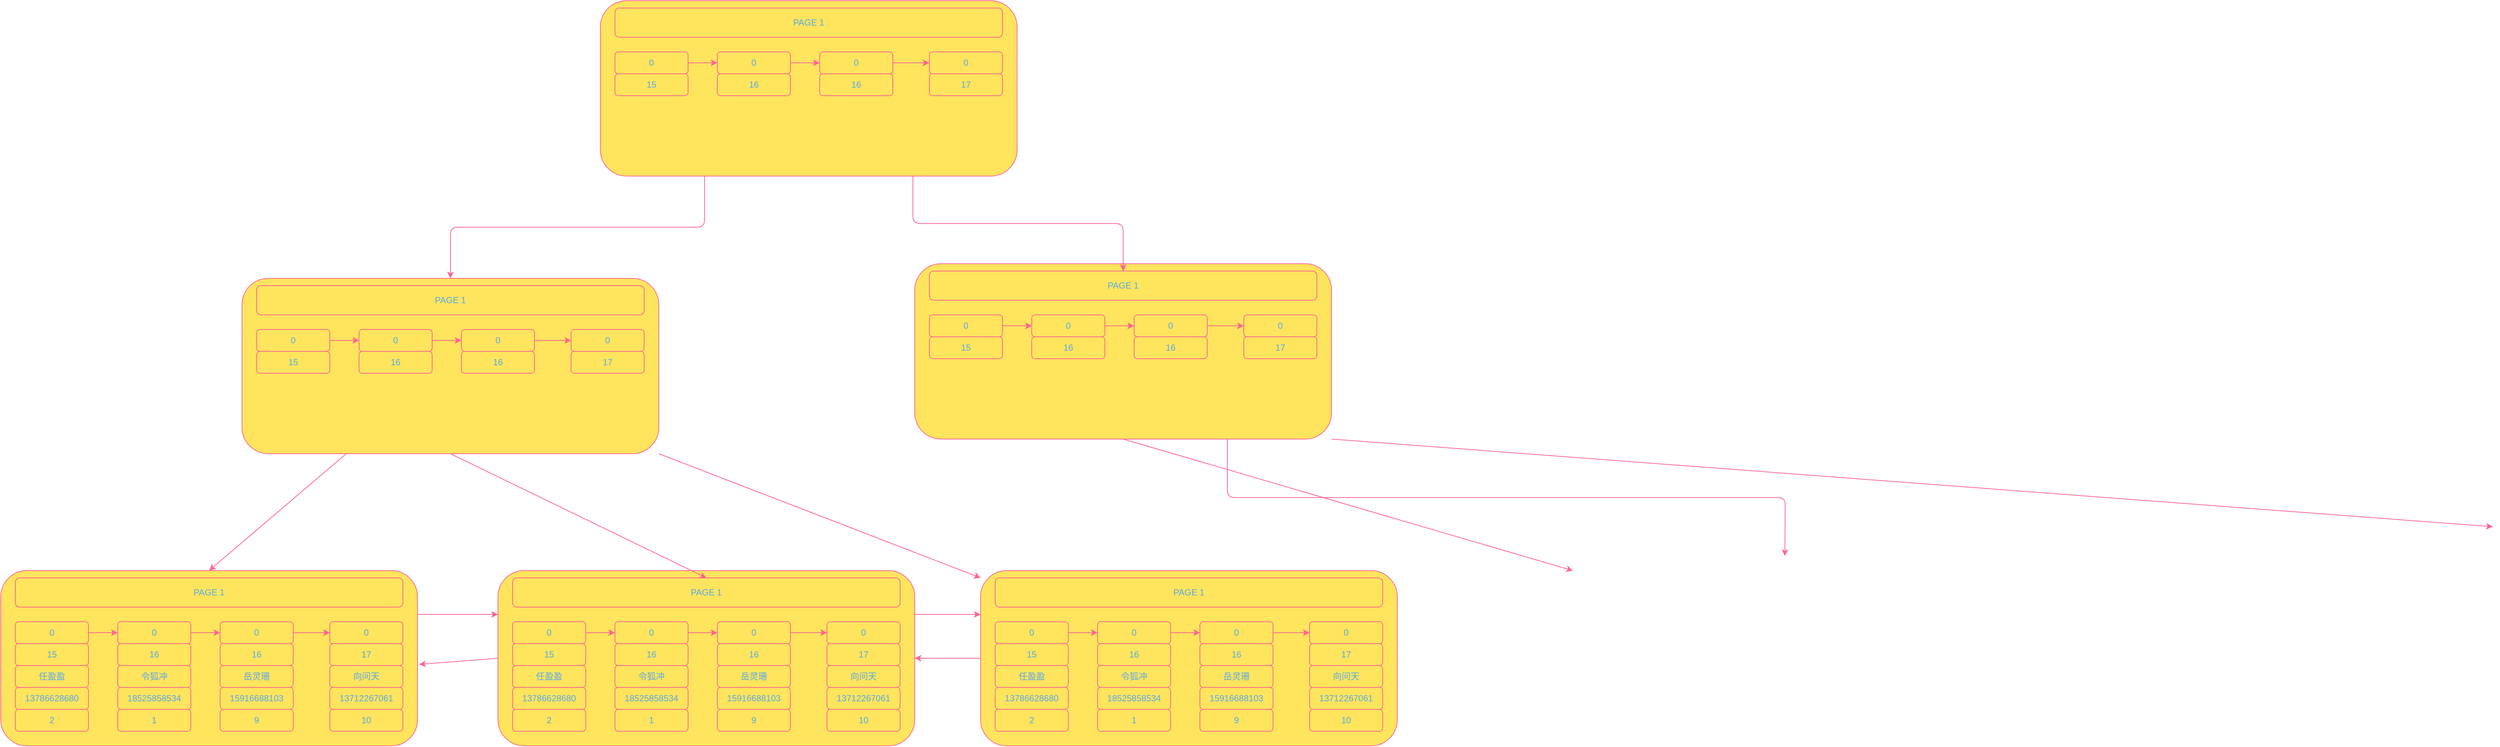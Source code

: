 <mxfile version="17.2.5" type="github">
  <diagram id="bCk3VSjHGXYge5IZA2PI" name="Page-1">
    <mxGraphModel dx="1887" dy="-1429" grid="1" gridSize="10" guides="1" tooltips="1" connect="1" arrows="1" fold="1" page="1" pageScale="1" pageWidth="827" pageHeight="1169" math="0" shadow="0">
      <root>
        <mxCell id="0" />
        <mxCell id="1" parent="0" />
        <mxCell id="YxF6WoEmrUpVOarDnOtX-594" style="edgeStyle=none;rounded=0;orthogonalLoop=1;jettySize=auto;html=1;exitX=1;exitY=0.25;exitDx=0;exitDy=0;entryX=0;entryY=0.25;entryDx=0;entryDy=0;fontSize=20;strokeColor=#FF6392;fontColor=#5AA9E6;" edge="1" parent="1" source="YxF6WoEmrUpVOarDnOtX-519" target="YxF6WoEmrUpVOarDnOtX-544">
          <mxGeometry relative="1" as="geometry" />
        </mxCell>
        <mxCell id="YxF6WoEmrUpVOarDnOtX-519" value="" style="rounded=1;whiteSpace=wrap;html=1;fillColor=#FFE45E;strokeColor=#FF6392;fontColor=#5AA9E6;" vertex="1" parent="1">
          <mxGeometry x="220" y="3130" width="570" height="240" as="geometry" />
        </mxCell>
        <mxCell id="YxF6WoEmrUpVOarDnOtX-520" style="edgeStyle=none;rounded=0;orthogonalLoop=1;jettySize=auto;html=1;exitX=1;exitY=0.5;exitDx=0;exitDy=0;entryX=0;entryY=0.5;entryDx=0;entryDy=0;strokeColor=#FF6392;fontColor=#5AA9E6;" edge="1" parent="1" source="YxF6WoEmrUpVOarDnOtX-521" target="YxF6WoEmrUpVOarDnOtX-527">
          <mxGeometry relative="1" as="geometry" />
        </mxCell>
        <mxCell id="YxF6WoEmrUpVOarDnOtX-521" value="0" style="rounded=1;whiteSpace=wrap;html=1;fillColor=#FFE45E;strokeColor=#FF6392;fontColor=#5AA9E6;" vertex="1" parent="1">
          <mxGeometry x="240" y="3200" width="100" height="30" as="geometry" />
        </mxCell>
        <mxCell id="YxF6WoEmrUpVOarDnOtX-522" value="15" style="rounded=1;whiteSpace=wrap;html=1;fillColor=#FFE45E;strokeColor=#FF6392;fontColor=#5AA9E6;" vertex="1" parent="1">
          <mxGeometry x="240" y="3230" width="100" height="30" as="geometry" />
        </mxCell>
        <mxCell id="YxF6WoEmrUpVOarDnOtX-523" value="任盈盈" style="rounded=1;whiteSpace=wrap;html=1;fillColor=#FFE45E;strokeColor=#FF6392;fontColor=#5AA9E6;" vertex="1" parent="1">
          <mxGeometry x="240" y="3260" width="100" height="30" as="geometry" />
        </mxCell>
        <mxCell id="YxF6WoEmrUpVOarDnOtX-524" value="13786628680" style="rounded=1;whiteSpace=wrap;html=1;fillColor=#FFE45E;strokeColor=#FF6392;fontColor=#5AA9E6;" vertex="1" parent="1">
          <mxGeometry x="240" y="3290" width="100" height="30" as="geometry" />
        </mxCell>
        <mxCell id="YxF6WoEmrUpVOarDnOtX-525" value="2" style="rounded=1;whiteSpace=wrap;html=1;fillColor=#FFE45E;strokeColor=#FF6392;fontColor=#5AA9E6;" vertex="1" parent="1">
          <mxGeometry x="240" y="3320" width="100" height="30" as="geometry" />
        </mxCell>
        <mxCell id="YxF6WoEmrUpVOarDnOtX-526" style="edgeStyle=none;rounded=0;orthogonalLoop=1;jettySize=auto;html=1;exitX=1;exitY=0.5;exitDx=0;exitDy=0;strokeColor=#FF6392;fontColor=#5AA9E6;" edge="1" parent="1" source="YxF6WoEmrUpVOarDnOtX-527" target="YxF6WoEmrUpVOarDnOtX-533">
          <mxGeometry relative="1" as="geometry" />
        </mxCell>
        <mxCell id="YxF6WoEmrUpVOarDnOtX-527" value="0" style="rounded=1;whiteSpace=wrap;html=1;fillColor=#FFE45E;strokeColor=#FF6392;fontColor=#5AA9E6;" vertex="1" parent="1">
          <mxGeometry x="380" y="3200" width="100" height="30" as="geometry" />
        </mxCell>
        <mxCell id="YxF6WoEmrUpVOarDnOtX-528" value="16" style="rounded=1;whiteSpace=wrap;html=1;fillColor=#FFE45E;strokeColor=#FF6392;fontColor=#5AA9E6;" vertex="1" parent="1">
          <mxGeometry x="380" y="3230" width="100" height="30" as="geometry" />
        </mxCell>
        <mxCell id="YxF6WoEmrUpVOarDnOtX-529" value="令狐冲" style="rounded=1;whiteSpace=wrap;html=1;fillColor=#FFE45E;strokeColor=#FF6392;fontColor=#5AA9E6;" vertex="1" parent="1">
          <mxGeometry x="380" y="3260" width="100" height="30" as="geometry" />
        </mxCell>
        <mxCell id="YxF6WoEmrUpVOarDnOtX-530" value="18525858534" style="rounded=1;whiteSpace=wrap;html=1;fillColor=#FFE45E;strokeColor=#FF6392;fontColor=#5AA9E6;" vertex="1" parent="1">
          <mxGeometry x="380" y="3290" width="100" height="30" as="geometry" />
        </mxCell>
        <mxCell id="YxF6WoEmrUpVOarDnOtX-531" value="1" style="rounded=1;whiteSpace=wrap;html=1;fillColor=#FFE45E;strokeColor=#FF6392;fontColor=#5AA9E6;" vertex="1" parent="1">
          <mxGeometry x="380" y="3320" width="100" height="30" as="geometry" />
        </mxCell>
        <mxCell id="YxF6WoEmrUpVOarDnOtX-532" style="edgeStyle=none;rounded=0;orthogonalLoop=1;jettySize=auto;html=1;exitX=1;exitY=0.5;exitDx=0;exitDy=0;entryX=0;entryY=0.5;entryDx=0;entryDy=0;strokeColor=#FF6392;fontColor=#5AA9E6;" edge="1" parent="1" source="YxF6WoEmrUpVOarDnOtX-533" target="YxF6WoEmrUpVOarDnOtX-538">
          <mxGeometry relative="1" as="geometry" />
        </mxCell>
        <mxCell id="YxF6WoEmrUpVOarDnOtX-533" value="0" style="rounded=1;whiteSpace=wrap;html=1;fillColor=#FFE45E;strokeColor=#FF6392;fontColor=#5AA9E6;" vertex="1" parent="1">
          <mxGeometry x="520" y="3200" width="100" height="30" as="geometry" />
        </mxCell>
        <mxCell id="YxF6WoEmrUpVOarDnOtX-534" value="16" style="rounded=1;whiteSpace=wrap;html=1;fillColor=#FFE45E;strokeColor=#FF6392;fontColor=#5AA9E6;" vertex="1" parent="1">
          <mxGeometry x="520" y="3230" width="100" height="30" as="geometry" />
        </mxCell>
        <mxCell id="YxF6WoEmrUpVOarDnOtX-535" value="岳灵珊" style="rounded=1;whiteSpace=wrap;html=1;fillColor=#FFE45E;strokeColor=#FF6392;fontColor=#5AA9E6;" vertex="1" parent="1">
          <mxGeometry x="520" y="3260" width="100" height="30" as="geometry" />
        </mxCell>
        <mxCell id="YxF6WoEmrUpVOarDnOtX-536" value="15916688103" style="rounded=1;whiteSpace=wrap;html=1;fillColor=#FFE45E;strokeColor=#FF6392;fontColor=#5AA9E6;" vertex="1" parent="1">
          <mxGeometry x="520" y="3290" width="100" height="30" as="geometry" />
        </mxCell>
        <mxCell id="YxF6WoEmrUpVOarDnOtX-537" value="9" style="rounded=1;whiteSpace=wrap;html=1;fillColor=#FFE45E;strokeColor=#FF6392;fontColor=#5AA9E6;" vertex="1" parent="1">
          <mxGeometry x="520" y="3320" width="100" height="30" as="geometry" />
        </mxCell>
        <mxCell id="YxF6WoEmrUpVOarDnOtX-538" value="0" style="rounded=1;whiteSpace=wrap;html=1;fillColor=#FFE45E;strokeColor=#FF6392;fontColor=#5AA9E6;" vertex="1" parent="1">
          <mxGeometry x="670" y="3200" width="100" height="30" as="geometry" />
        </mxCell>
        <mxCell id="YxF6WoEmrUpVOarDnOtX-539" value="17" style="rounded=1;whiteSpace=wrap;html=1;fillColor=#FFE45E;strokeColor=#FF6392;fontColor=#5AA9E6;" vertex="1" parent="1">
          <mxGeometry x="670" y="3230" width="100" height="30" as="geometry" />
        </mxCell>
        <mxCell id="YxF6WoEmrUpVOarDnOtX-540" value="向问天" style="rounded=1;whiteSpace=wrap;html=1;fillColor=#FFE45E;strokeColor=#FF6392;fontColor=#5AA9E6;" vertex="1" parent="1">
          <mxGeometry x="670" y="3260" width="100" height="30" as="geometry" />
        </mxCell>
        <mxCell id="YxF6WoEmrUpVOarDnOtX-541" value="13712267061" style="rounded=1;whiteSpace=wrap;html=1;fillColor=#FFE45E;strokeColor=#FF6392;fontColor=#5AA9E6;" vertex="1" parent="1">
          <mxGeometry x="670" y="3290" width="100" height="30" as="geometry" />
        </mxCell>
        <mxCell id="YxF6WoEmrUpVOarDnOtX-542" value="10" style="rounded=1;whiteSpace=wrap;html=1;fillColor=#FFE45E;strokeColor=#FF6392;fontColor=#5AA9E6;" vertex="1" parent="1">
          <mxGeometry x="670" y="3320" width="100" height="30" as="geometry" />
        </mxCell>
        <mxCell id="YxF6WoEmrUpVOarDnOtX-543" value="PAGE 1" style="rounded=1;whiteSpace=wrap;html=1;fillColor=#FFE45E;strokeColor=#FF6392;fontColor=#5AA9E6;" vertex="1" parent="1">
          <mxGeometry x="240" y="3140" width="530" height="40" as="geometry" />
        </mxCell>
        <mxCell id="YxF6WoEmrUpVOarDnOtX-595" style="edgeStyle=none;rounded=0;orthogonalLoop=1;jettySize=auto;html=1;exitX=0;exitY=0.5;exitDx=0;exitDy=0;entryX=1.004;entryY=0.535;entryDx=0;entryDy=0;entryPerimeter=0;fontSize=20;strokeColor=#FF6392;fontColor=#5AA9E6;" edge="1" parent="1" source="YxF6WoEmrUpVOarDnOtX-544" target="YxF6WoEmrUpVOarDnOtX-519">
          <mxGeometry relative="1" as="geometry" />
        </mxCell>
        <mxCell id="YxF6WoEmrUpVOarDnOtX-596" style="edgeStyle=none;rounded=0;orthogonalLoop=1;jettySize=auto;html=1;exitX=1;exitY=0.25;exitDx=0;exitDy=0;entryX=0;entryY=0.25;entryDx=0;entryDy=0;fontSize=20;strokeColor=#FF6392;fontColor=#5AA9E6;" edge="1" parent="1" source="YxF6WoEmrUpVOarDnOtX-544" target="YxF6WoEmrUpVOarDnOtX-569">
          <mxGeometry relative="1" as="geometry" />
        </mxCell>
        <mxCell id="YxF6WoEmrUpVOarDnOtX-544" value="" style="rounded=1;whiteSpace=wrap;html=1;fillColor=#FFE45E;strokeColor=#FF6392;fontColor=#5AA9E6;" vertex="1" parent="1">
          <mxGeometry x="900" y="3130" width="570" height="240" as="geometry" />
        </mxCell>
        <mxCell id="YxF6WoEmrUpVOarDnOtX-545" style="edgeStyle=none;rounded=0;orthogonalLoop=1;jettySize=auto;html=1;exitX=1;exitY=0.5;exitDx=0;exitDy=0;entryX=0;entryY=0.5;entryDx=0;entryDy=0;strokeColor=#FF6392;fontColor=#5AA9E6;" edge="1" parent="1" source="YxF6WoEmrUpVOarDnOtX-546" target="YxF6WoEmrUpVOarDnOtX-552">
          <mxGeometry relative="1" as="geometry" />
        </mxCell>
        <mxCell id="YxF6WoEmrUpVOarDnOtX-546" value="0" style="rounded=1;whiteSpace=wrap;html=1;fillColor=#FFE45E;strokeColor=#FF6392;fontColor=#5AA9E6;" vertex="1" parent="1">
          <mxGeometry x="920" y="3200" width="100" height="30" as="geometry" />
        </mxCell>
        <mxCell id="YxF6WoEmrUpVOarDnOtX-547" value="15" style="rounded=1;whiteSpace=wrap;html=1;fillColor=#FFE45E;strokeColor=#FF6392;fontColor=#5AA9E6;" vertex="1" parent="1">
          <mxGeometry x="920" y="3230" width="100" height="30" as="geometry" />
        </mxCell>
        <mxCell id="YxF6WoEmrUpVOarDnOtX-548" value="任盈盈" style="rounded=1;whiteSpace=wrap;html=1;fillColor=#FFE45E;strokeColor=#FF6392;fontColor=#5AA9E6;" vertex="1" parent="1">
          <mxGeometry x="920" y="3260" width="100" height="30" as="geometry" />
        </mxCell>
        <mxCell id="YxF6WoEmrUpVOarDnOtX-549" value="13786628680" style="rounded=1;whiteSpace=wrap;html=1;fillColor=#FFE45E;strokeColor=#FF6392;fontColor=#5AA9E6;" vertex="1" parent="1">
          <mxGeometry x="920" y="3290" width="100" height="30" as="geometry" />
        </mxCell>
        <mxCell id="YxF6WoEmrUpVOarDnOtX-550" value="2" style="rounded=1;whiteSpace=wrap;html=1;fillColor=#FFE45E;strokeColor=#FF6392;fontColor=#5AA9E6;" vertex="1" parent="1">
          <mxGeometry x="920" y="3320" width="100" height="30" as="geometry" />
        </mxCell>
        <mxCell id="YxF6WoEmrUpVOarDnOtX-551" style="edgeStyle=none;rounded=0;orthogonalLoop=1;jettySize=auto;html=1;exitX=1;exitY=0.5;exitDx=0;exitDy=0;strokeColor=#FF6392;fontColor=#5AA9E6;" edge="1" parent="1" source="YxF6WoEmrUpVOarDnOtX-552" target="YxF6WoEmrUpVOarDnOtX-558">
          <mxGeometry relative="1" as="geometry" />
        </mxCell>
        <mxCell id="YxF6WoEmrUpVOarDnOtX-552" value="0" style="rounded=1;whiteSpace=wrap;html=1;fillColor=#FFE45E;strokeColor=#FF6392;fontColor=#5AA9E6;" vertex="1" parent="1">
          <mxGeometry x="1060" y="3200" width="100" height="30" as="geometry" />
        </mxCell>
        <mxCell id="YxF6WoEmrUpVOarDnOtX-553" value="16" style="rounded=1;whiteSpace=wrap;html=1;fillColor=#FFE45E;strokeColor=#FF6392;fontColor=#5AA9E6;" vertex="1" parent="1">
          <mxGeometry x="1060" y="3230" width="100" height="30" as="geometry" />
        </mxCell>
        <mxCell id="YxF6WoEmrUpVOarDnOtX-554" value="令狐冲" style="rounded=1;whiteSpace=wrap;html=1;fillColor=#FFE45E;strokeColor=#FF6392;fontColor=#5AA9E6;" vertex="1" parent="1">
          <mxGeometry x="1060" y="3260" width="100" height="30" as="geometry" />
        </mxCell>
        <mxCell id="YxF6WoEmrUpVOarDnOtX-555" value="18525858534" style="rounded=1;whiteSpace=wrap;html=1;fillColor=#FFE45E;strokeColor=#FF6392;fontColor=#5AA9E6;" vertex="1" parent="1">
          <mxGeometry x="1060" y="3290" width="100" height="30" as="geometry" />
        </mxCell>
        <mxCell id="YxF6WoEmrUpVOarDnOtX-556" value="1" style="rounded=1;whiteSpace=wrap;html=1;fillColor=#FFE45E;strokeColor=#FF6392;fontColor=#5AA9E6;" vertex="1" parent="1">
          <mxGeometry x="1060" y="3320" width="100" height="30" as="geometry" />
        </mxCell>
        <mxCell id="YxF6WoEmrUpVOarDnOtX-557" style="edgeStyle=none;rounded=0;orthogonalLoop=1;jettySize=auto;html=1;exitX=1;exitY=0.5;exitDx=0;exitDy=0;entryX=0;entryY=0.5;entryDx=0;entryDy=0;strokeColor=#FF6392;fontColor=#5AA9E6;" edge="1" parent="1" source="YxF6WoEmrUpVOarDnOtX-558" target="YxF6WoEmrUpVOarDnOtX-563">
          <mxGeometry relative="1" as="geometry" />
        </mxCell>
        <mxCell id="YxF6WoEmrUpVOarDnOtX-558" value="0" style="rounded=1;whiteSpace=wrap;html=1;fillColor=#FFE45E;strokeColor=#FF6392;fontColor=#5AA9E6;" vertex="1" parent="1">
          <mxGeometry x="1200" y="3200" width="100" height="30" as="geometry" />
        </mxCell>
        <mxCell id="YxF6WoEmrUpVOarDnOtX-559" value="16" style="rounded=1;whiteSpace=wrap;html=1;fillColor=#FFE45E;strokeColor=#FF6392;fontColor=#5AA9E6;" vertex="1" parent="1">
          <mxGeometry x="1200" y="3230" width="100" height="30" as="geometry" />
        </mxCell>
        <mxCell id="YxF6WoEmrUpVOarDnOtX-560" value="岳灵珊" style="rounded=1;whiteSpace=wrap;html=1;fillColor=#FFE45E;strokeColor=#FF6392;fontColor=#5AA9E6;" vertex="1" parent="1">
          <mxGeometry x="1200" y="3260" width="100" height="30" as="geometry" />
        </mxCell>
        <mxCell id="YxF6WoEmrUpVOarDnOtX-561" value="15916688103" style="rounded=1;whiteSpace=wrap;html=1;fillColor=#FFE45E;strokeColor=#FF6392;fontColor=#5AA9E6;" vertex="1" parent="1">
          <mxGeometry x="1200" y="3290" width="100" height="30" as="geometry" />
        </mxCell>
        <mxCell id="YxF6WoEmrUpVOarDnOtX-562" value="9" style="rounded=1;whiteSpace=wrap;html=1;fillColor=#FFE45E;strokeColor=#FF6392;fontColor=#5AA9E6;" vertex="1" parent="1">
          <mxGeometry x="1200" y="3320" width="100" height="30" as="geometry" />
        </mxCell>
        <mxCell id="YxF6WoEmrUpVOarDnOtX-563" value="0" style="rounded=1;whiteSpace=wrap;html=1;fillColor=#FFE45E;strokeColor=#FF6392;fontColor=#5AA9E6;" vertex="1" parent="1">
          <mxGeometry x="1350" y="3200" width="100" height="30" as="geometry" />
        </mxCell>
        <mxCell id="YxF6WoEmrUpVOarDnOtX-564" value="17" style="rounded=1;whiteSpace=wrap;html=1;fillColor=#FFE45E;strokeColor=#FF6392;fontColor=#5AA9E6;" vertex="1" parent="1">
          <mxGeometry x="1350" y="3230" width="100" height="30" as="geometry" />
        </mxCell>
        <mxCell id="YxF6WoEmrUpVOarDnOtX-565" value="向问天" style="rounded=1;whiteSpace=wrap;html=1;fillColor=#FFE45E;strokeColor=#FF6392;fontColor=#5AA9E6;" vertex="1" parent="1">
          <mxGeometry x="1350" y="3260" width="100" height="30" as="geometry" />
        </mxCell>
        <mxCell id="YxF6WoEmrUpVOarDnOtX-566" value="13712267061" style="rounded=1;whiteSpace=wrap;html=1;fillColor=#FFE45E;strokeColor=#FF6392;fontColor=#5AA9E6;" vertex="1" parent="1">
          <mxGeometry x="1350" y="3290" width="100" height="30" as="geometry" />
        </mxCell>
        <mxCell id="YxF6WoEmrUpVOarDnOtX-567" value="10" style="rounded=1;whiteSpace=wrap;html=1;fillColor=#FFE45E;strokeColor=#FF6392;fontColor=#5AA9E6;" vertex="1" parent="1">
          <mxGeometry x="1350" y="3320" width="100" height="30" as="geometry" />
        </mxCell>
        <mxCell id="YxF6WoEmrUpVOarDnOtX-568" value="PAGE 1" style="rounded=1;whiteSpace=wrap;html=1;fillColor=#FFE45E;strokeColor=#FF6392;fontColor=#5AA9E6;" vertex="1" parent="1">
          <mxGeometry x="920" y="3140" width="530" height="40" as="geometry" />
        </mxCell>
        <mxCell id="YxF6WoEmrUpVOarDnOtX-597" style="edgeStyle=none;rounded=0;orthogonalLoop=1;jettySize=auto;html=1;exitX=0;exitY=0.5;exitDx=0;exitDy=0;entryX=1;entryY=0.5;entryDx=0;entryDy=0;fontSize=20;strokeColor=#FF6392;fontColor=#5AA9E6;" edge="1" parent="1" source="YxF6WoEmrUpVOarDnOtX-569" target="YxF6WoEmrUpVOarDnOtX-544">
          <mxGeometry relative="1" as="geometry" />
        </mxCell>
        <mxCell id="YxF6WoEmrUpVOarDnOtX-569" value="" style="rounded=1;whiteSpace=wrap;html=1;fillColor=#FFE45E;strokeColor=#FF6392;fontColor=#5AA9E6;" vertex="1" parent="1">
          <mxGeometry x="1560" y="3130" width="570" height="240" as="geometry" />
        </mxCell>
        <mxCell id="YxF6WoEmrUpVOarDnOtX-570" style="edgeStyle=none;rounded=0;orthogonalLoop=1;jettySize=auto;html=1;exitX=1;exitY=0.5;exitDx=0;exitDy=0;entryX=0;entryY=0.5;entryDx=0;entryDy=0;strokeColor=#FF6392;fontColor=#5AA9E6;" edge="1" parent="1" source="YxF6WoEmrUpVOarDnOtX-571" target="YxF6WoEmrUpVOarDnOtX-577">
          <mxGeometry relative="1" as="geometry" />
        </mxCell>
        <mxCell id="YxF6WoEmrUpVOarDnOtX-571" value="0" style="rounded=1;whiteSpace=wrap;html=1;fillColor=#FFE45E;strokeColor=#FF6392;fontColor=#5AA9E6;" vertex="1" parent="1">
          <mxGeometry x="1580" y="3200" width="100" height="30" as="geometry" />
        </mxCell>
        <mxCell id="YxF6WoEmrUpVOarDnOtX-572" value="15" style="rounded=1;whiteSpace=wrap;html=1;fillColor=#FFE45E;strokeColor=#FF6392;fontColor=#5AA9E6;" vertex="1" parent="1">
          <mxGeometry x="1580" y="3230" width="100" height="30" as="geometry" />
        </mxCell>
        <mxCell id="YxF6WoEmrUpVOarDnOtX-573" value="任盈盈" style="rounded=1;whiteSpace=wrap;html=1;fillColor=#FFE45E;strokeColor=#FF6392;fontColor=#5AA9E6;" vertex="1" parent="1">
          <mxGeometry x="1580" y="3260" width="100" height="30" as="geometry" />
        </mxCell>
        <mxCell id="YxF6WoEmrUpVOarDnOtX-574" value="13786628680" style="rounded=1;whiteSpace=wrap;html=1;fillColor=#FFE45E;strokeColor=#FF6392;fontColor=#5AA9E6;" vertex="1" parent="1">
          <mxGeometry x="1580" y="3290" width="100" height="30" as="geometry" />
        </mxCell>
        <mxCell id="YxF6WoEmrUpVOarDnOtX-575" value="2" style="rounded=1;whiteSpace=wrap;html=1;fillColor=#FFE45E;strokeColor=#FF6392;fontColor=#5AA9E6;" vertex="1" parent="1">
          <mxGeometry x="1580" y="3320" width="100" height="30" as="geometry" />
        </mxCell>
        <mxCell id="YxF6WoEmrUpVOarDnOtX-576" style="edgeStyle=none;rounded=0;orthogonalLoop=1;jettySize=auto;html=1;exitX=1;exitY=0.5;exitDx=0;exitDy=0;strokeColor=#FF6392;fontColor=#5AA9E6;" edge="1" parent="1" source="YxF6WoEmrUpVOarDnOtX-577" target="YxF6WoEmrUpVOarDnOtX-583">
          <mxGeometry relative="1" as="geometry" />
        </mxCell>
        <mxCell id="YxF6WoEmrUpVOarDnOtX-577" value="0" style="rounded=1;whiteSpace=wrap;html=1;fillColor=#FFE45E;strokeColor=#FF6392;fontColor=#5AA9E6;" vertex="1" parent="1">
          <mxGeometry x="1720" y="3200" width="100" height="30" as="geometry" />
        </mxCell>
        <mxCell id="YxF6WoEmrUpVOarDnOtX-578" value="16" style="rounded=1;whiteSpace=wrap;html=1;fillColor=#FFE45E;strokeColor=#FF6392;fontColor=#5AA9E6;" vertex="1" parent="1">
          <mxGeometry x="1720" y="3230" width="100" height="30" as="geometry" />
        </mxCell>
        <mxCell id="YxF6WoEmrUpVOarDnOtX-579" value="令狐冲" style="rounded=1;whiteSpace=wrap;html=1;fillColor=#FFE45E;strokeColor=#FF6392;fontColor=#5AA9E6;" vertex="1" parent="1">
          <mxGeometry x="1720" y="3260" width="100" height="30" as="geometry" />
        </mxCell>
        <mxCell id="YxF6WoEmrUpVOarDnOtX-580" value="18525858534" style="rounded=1;whiteSpace=wrap;html=1;fillColor=#FFE45E;strokeColor=#FF6392;fontColor=#5AA9E6;" vertex="1" parent="1">
          <mxGeometry x="1720" y="3290" width="100" height="30" as="geometry" />
        </mxCell>
        <mxCell id="YxF6WoEmrUpVOarDnOtX-581" value="1" style="rounded=1;whiteSpace=wrap;html=1;fillColor=#FFE45E;strokeColor=#FF6392;fontColor=#5AA9E6;" vertex="1" parent="1">
          <mxGeometry x="1720" y="3320" width="100" height="30" as="geometry" />
        </mxCell>
        <mxCell id="YxF6WoEmrUpVOarDnOtX-582" style="edgeStyle=none;rounded=0;orthogonalLoop=1;jettySize=auto;html=1;exitX=1;exitY=0.5;exitDx=0;exitDy=0;entryX=0;entryY=0.5;entryDx=0;entryDy=0;strokeColor=#FF6392;fontColor=#5AA9E6;" edge="1" parent="1" source="YxF6WoEmrUpVOarDnOtX-583" target="YxF6WoEmrUpVOarDnOtX-588">
          <mxGeometry relative="1" as="geometry" />
        </mxCell>
        <mxCell id="YxF6WoEmrUpVOarDnOtX-583" value="0" style="rounded=1;whiteSpace=wrap;html=1;fillColor=#FFE45E;strokeColor=#FF6392;fontColor=#5AA9E6;" vertex="1" parent="1">
          <mxGeometry x="1860" y="3200" width="100" height="30" as="geometry" />
        </mxCell>
        <mxCell id="YxF6WoEmrUpVOarDnOtX-584" value="16" style="rounded=1;whiteSpace=wrap;html=1;fillColor=#FFE45E;strokeColor=#FF6392;fontColor=#5AA9E6;" vertex="1" parent="1">
          <mxGeometry x="1860" y="3230" width="100" height="30" as="geometry" />
        </mxCell>
        <mxCell id="YxF6WoEmrUpVOarDnOtX-585" value="岳灵珊" style="rounded=1;whiteSpace=wrap;html=1;fillColor=#FFE45E;strokeColor=#FF6392;fontColor=#5AA9E6;" vertex="1" parent="1">
          <mxGeometry x="1860" y="3260" width="100" height="30" as="geometry" />
        </mxCell>
        <mxCell id="YxF6WoEmrUpVOarDnOtX-586" value="15916688103" style="rounded=1;whiteSpace=wrap;html=1;fillColor=#FFE45E;strokeColor=#FF6392;fontColor=#5AA9E6;" vertex="1" parent="1">
          <mxGeometry x="1860" y="3290" width="100" height="30" as="geometry" />
        </mxCell>
        <mxCell id="YxF6WoEmrUpVOarDnOtX-587" value="9" style="rounded=1;whiteSpace=wrap;html=1;fillColor=#FFE45E;strokeColor=#FF6392;fontColor=#5AA9E6;" vertex="1" parent="1">
          <mxGeometry x="1860" y="3320" width="100" height="30" as="geometry" />
        </mxCell>
        <mxCell id="YxF6WoEmrUpVOarDnOtX-588" value="0" style="rounded=1;whiteSpace=wrap;html=1;fillColor=#FFE45E;strokeColor=#FF6392;fontColor=#5AA9E6;" vertex="1" parent="1">
          <mxGeometry x="2010" y="3200" width="100" height="30" as="geometry" />
        </mxCell>
        <mxCell id="YxF6WoEmrUpVOarDnOtX-589" value="17" style="rounded=1;whiteSpace=wrap;html=1;fillColor=#FFE45E;strokeColor=#FF6392;fontColor=#5AA9E6;" vertex="1" parent="1">
          <mxGeometry x="2010" y="3230" width="100" height="30" as="geometry" />
        </mxCell>
        <mxCell id="YxF6WoEmrUpVOarDnOtX-590" value="向问天" style="rounded=1;whiteSpace=wrap;html=1;fillColor=#FFE45E;strokeColor=#FF6392;fontColor=#5AA9E6;" vertex="1" parent="1">
          <mxGeometry x="2010" y="3260" width="100" height="30" as="geometry" />
        </mxCell>
        <mxCell id="YxF6WoEmrUpVOarDnOtX-591" value="13712267061" style="rounded=1;whiteSpace=wrap;html=1;fillColor=#FFE45E;strokeColor=#FF6392;fontColor=#5AA9E6;" vertex="1" parent="1">
          <mxGeometry x="2010" y="3290" width="100" height="30" as="geometry" />
        </mxCell>
        <mxCell id="YxF6WoEmrUpVOarDnOtX-592" value="10" style="rounded=1;whiteSpace=wrap;html=1;fillColor=#FFE45E;strokeColor=#FF6392;fontColor=#5AA9E6;" vertex="1" parent="1">
          <mxGeometry x="2010" y="3320" width="100" height="30" as="geometry" />
        </mxCell>
        <mxCell id="YxF6WoEmrUpVOarDnOtX-593" value="PAGE 1" style="rounded=1;whiteSpace=wrap;html=1;fillColor=#FFE45E;strokeColor=#FF6392;fontColor=#5AA9E6;" vertex="1" parent="1">
          <mxGeometry x="1580" y="3140" width="530" height="40" as="geometry" />
        </mxCell>
        <mxCell id="YxF6WoEmrUpVOarDnOtX-648" style="rounded=1;sketch=0;orthogonalLoop=1;jettySize=auto;html=1;exitX=0.25;exitY=1;exitDx=0;exitDy=0;entryX=0.5;entryY=0;entryDx=0;entryDy=0;fontColor=#5AA9E6;strokeColor=#FF6392;fillColor=#FFE45E;" edge="1" parent="1" source="YxF6WoEmrUpVOarDnOtX-598" target="YxF6WoEmrUpVOarDnOtX-519">
          <mxGeometry relative="1" as="geometry" />
        </mxCell>
        <mxCell id="YxF6WoEmrUpVOarDnOtX-649" style="edgeStyle=none;rounded=1;sketch=0;orthogonalLoop=1;jettySize=auto;html=1;exitX=0.5;exitY=1;exitDx=0;exitDy=0;entryX=0.5;entryY=0;entryDx=0;entryDy=0;fontColor=#5AA9E6;strokeColor=#FF6392;fillColor=#FFE45E;" edge="1" parent="1" source="YxF6WoEmrUpVOarDnOtX-598" target="YxF6WoEmrUpVOarDnOtX-568">
          <mxGeometry relative="1" as="geometry" />
        </mxCell>
        <mxCell id="YxF6WoEmrUpVOarDnOtX-650" style="edgeStyle=none;rounded=1;sketch=0;orthogonalLoop=1;jettySize=auto;html=1;exitX=1;exitY=1;exitDx=0;exitDy=0;fontColor=#5AA9E6;strokeColor=#FF6392;fillColor=#FFE45E;" edge="1" parent="1" source="YxF6WoEmrUpVOarDnOtX-598" target="YxF6WoEmrUpVOarDnOtX-569">
          <mxGeometry relative="1" as="geometry" />
        </mxCell>
        <mxCell id="YxF6WoEmrUpVOarDnOtX-598" value="" style="rounded=1;whiteSpace=wrap;html=1;fillColor=#FFE45E;strokeColor=#FF6392;fontColor=#5AA9E6;" vertex="1" parent="1">
          <mxGeometry x="550" y="2730" width="570" height="240" as="geometry" />
        </mxCell>
        <mxCell id="YxF6WoEmrUpVOarDnOtX-599" style="edgeStyle=none;rounded=0;orthogonalLoop=1;jettySize=auto;html=1;exitX=1;exitY=0.5;exitDx=0;exitDy=0;entryX=0;entryY=0.5;entryDx=0;entryDy=0;strokeColor=#FF6392;fontColor=#5AA9E6;" edge="1" parent="1" source="YxF6WoEmrUpVOarDnOtX-600" target="YxF6WoEmrUpVOarDnOtX-606">
          <mxGeometry relative="1" as="geometry" />
        </mxCell>
        <mxCell id="YxF6WoEmrUpVOarDnOtX-600" value="0" style="rounded=1;whiteSpace=wrap;html=1;fillColor=#FFE45E;strokeColor=#FF6392;fontColor=#5AA9E6;" vertex="1" parent="1">
          <mxGeometry x="570" y="2800" width="100" height="30" as="geometry" />
        </mxCell>
        <mxCell id="YxF6WoEmrUpVOarDnOtX-601" value="15" style="rounded=1;whiteSpace=wrap;html=1;fillColor=#FFE45E;strokeColor=#FF6392;fontColor=#5AA9E6;" vertex="1" parent="1">
          <mxGeometry x="570" y="2830" width="100" height="30" as="geometry" />
        </mxCell>
        <mxCell id="YxF6WoEmrUpVOarDnOtX-605" style="edgeStyle=none;rounded=0;orthogonalLoop=1;jettySize=auto;html=1;exitX=1;exitY=0.5;exitDx=0;exitDy=0;strokeColor=#FF6392;fontColor=#5AA9E6;" edge="1" parent="1" source="YxF6WoEmrUpVOarDnOtX-606" target="YxF6WoEmrUpVOarDnOtX-612">
          <mxGeometry relative="1" as="geometry" />
        </mxCell>
        <mxCell id="YxF6WoEmrUpVOarDnOtX-606" value="0" style="rounded=1;whiteSpace=wrap;html=1;fillColor=#FFE45E;strokeColor=#FF6392;fontColor=#5AA9E6;" vertex="1" parent="1">
          <mxGeometry x="710" y="2800" width="100" height="30" as="geometry" />
        </mxCell>
        <mxCell id="YxF6WoEmrUpVOarDnOtX-607" value="16" style="rounded=1;whiteSpace=wrap;html=1;fillColor=#FFE45E;strokeColor=#FF6392;fontColor=#5AA9E6;" vertex="1" parent="1">
          <mxGeometry x="710" y="2830" width="100" height="30" as="geometry" />
        </mxCell>
        <mxCell id="YxF6WoEmrUpVOarDnOtX-611" style="edgeStyle=none;rounded=0;orthogonalLoop=1;jettySize=auto;html=1;exitX=1;exitY=0.5;exitDx=0;exitDy=0;entryX=0;entryY=0.5;entryDx=0;entryDy=0;strokeColor=#FF6392;fontColor=#5AA9E6;" edge="1" parent="1" source="YxF6WoEmrUpVOarDnOtX-612" target="YxF6WoEmrUpVOarDnOtX-617">
          <mxGeometry relative="1" as="geometry" />
        </mxCell>
        <mxCell id="YxF6WoEmrUpVOarDnOtX-612" value="0" style="rounded=1;whiteSpace=wrap;html=1;fillColor=#FFE45E;strokeColor=#FF6392;fontColor=#5AA9E6;" vertex="1" parent="1">
          <mxGeometry x="850" y="2800" width="100" height="30" as="geometry" />
        </mxCell>
        <mxCell id="YxF6WoEmrUpVOarDnOtX-613" value="16" style="rounded=1;whiteSpace=wrap;html=1;fillColor=#FFE45E;strokeColor=#FF6392;fontColor=#5AA9E6;" vertex="1" parent="1">
          <mxGeometry x="850" y="2830" width="100" height="30" as="geometry" />
        </mxCell>
        <mxCell id="YxF6WoEmrUpVOarDnOtX-617" value="0" style="rounded=1;whiteSpace=wrap;html=1;fillColor=#FFE45E;strokeColor=#FF6392;fontColor=#5AA9E6;" vertex="1" parent="1">
          <mxGeometry x="1000" y="2800" width="100" height="30" as="geometry" />
        </mxCell>
        <mxCell id="YxF6WoEmrUpVOarDnOtX-618" value="17" style="rounded=1;whiteSpace=wrap;html=1;fillColor=#FFE45E;strokeColor=#FF6392;fontColor=#5AA9E6;" vertex="1" parent="1">
          <mxGeometry x="1000" y="2830" width="100" height="30" as="geometry" />
        </mxCell>
        <mxCell id="YxF6WoEmrUpVOarDnOtX-622" value="PAGE 1" style="rounded=1;whiteSpace=wrap;html=1;fillColor=#FFE45E;strokeColor=#FF6392;fontColor=#5AA9E6;" vertex="1" parent="1">
          <mxGeometry x="570" y="2740" width="530" height="40" as="geometry" />
        </mxCell>
        <mxCell id="YxF6WoEmrUpVOarDnOtX-664" style="edgeStyle=none;rounded=1;sketch=0;orthogonalLoop=1;jettySize=auto;html=1;exitX=0.5;exitY=1;exitDx=0;exitDy=0;fontColor=#5AA9E6;strokeColor=#FF6392;fillColor=#FFE45E;" edge="1" parent="1" source="YxF6WoEmrUpVOarDnOtX-651">
          <mxGeometry relative="1" as="geometry">
            <mxPoint x="2370" y="3130" as="targetPoint" />
          </mxGeometry>
        </mxCell>
        <mxCell id="YxF6WoEmrUpVOarDnOtX-665" style="edgeStyle=none;rounded=1;sketch=0;orthogonalLoop=1;jettySize=auto;html=1;exitX=1;exitY=1;exitDx=0;exitDy=0;fontColor=#5AA9E6;strokeColor=#FF6392;fillColor=#FFE45E;curved=0;" edge="1" parent="1" source="YxF6WoEmrUpVOarDnOtX-651">
          <mxGeometry relative="1" as="geometry">
            <mxPoint x="3628.182" y="3070" as="targetPoint" />
          </mxGeometry>
        </mxCell>
        <mxCell id="YxF6WoEmrUpVOarDnOtX-666" style="edgeStyle=orthogonalEdgeStyle;curved=0;rounded=1;sketch=0;orthogonalLoop=1;jettySize=auto;html=1;exitX=0.75;exitY=1;exitDx=0;exitDy=0;fontColor=#5AA9E6;strokeColor=#FF6392;fillColor=#FFE45E;" edge="1" parent="1" source="YxF6WoEmrUpVOarDnOtX-651">
          <mxGeometry relative="1" as="geometry">
            <mxPoint x="2660" y="3110" as="targetPoint" />
          </mxGeometry>
        </mxCell>
        <mxCell id="YxF6WoEmrUpVOarDnOtX-651" value="" style="rounded=1;whiteSpace=wrap;html=1;fillColor=#FFE45E;strokeColor=#FF6392;fontColor=#5AA9E6;" vertex="1" parent="1">
          <mxGeometry x="1470" y="2710" width="570" height="240" as="geometry" />
        </mxCell>
        <mxCell id="YxF6WoEmrUpVOarDnOtX-652" style="edgeStyle=none;rounded=0;orthogonalLoop=1;jettySize=auto;html=1;exitX=1;exitY=0.5;exitDx=0;exitDy=0;entryX=0;entryY=0.5;entryDx=0;entryDy=0;strokeColor=#FF6392;fontColor=#5AA9E6;" edge="1" parent="1" source="YxF6WoEmrUpVOarDnOtX-653" target="YxF6WoEmrUpVOarDnOtX-656">
          <mxGeometry relative="1" as="geometry" />
        </mxCell>
        <mxCell id="YxF6WoEmrUpVOarDnOtX-653" value="0" style="rounded=1;whiteSpace=wrap;html=1;fillColor=#FFE45E;strokeColor=#FF6392;fontColor=#5AA9E6;" vertex="1" parent="1">
          <mxGeometry x="1490" y="2780" width="100" height="30" as="geometry" />
        </mxCell>
        <mxCell id="YxF6WoEmrUpVOarDnOtX-654" value="15" style="rounded=1;whiteSpace=wrap;html=1;fillColor=#FFE45E;strokeColor=#FF6392;fontColor=#5AA9E6;" vertex="1" parent="1">
          <mxGeometry x="1490" y="2810" width="100" height="30" as="geometry" />
        </mxCell>
        <mxCell id="YxF6WoEmrUpVOarDnOtX-655" style="edgeStyle=none;rounded=0;orthogonalLoop=1;jettySize=auto;html=1;exitX=1;exitY=0.5;exitDx=0;exitDy=0;strokeColor=#FF6392;fontColor=#5AA9E6;" edge="1" parent="1" source="YxF6WoEmrUpVOarDnOtX-656" target="YxF6WoEmrUpVOarDnOtX-659">
          <mxGeometry relative="1" as="geometry" />
        </mxCell>
        <mxCell id="YxF6WoEmrUpVOarDnOtX-656" value="0" style="rounded=1;whiteSpace=wrap;html=1;fillColor=#FFE45E;strokeColor=#FF6392;fontColor=#5AA9E6;" vertex="1" parent="1">
          <mxGeometry x="1630" y="2780" width="100" height="30" as="geometry" />
        </mxCell>
        <mxCell id="YxF6WoEmrUpVOarDnOtX-657" value="16" style="rounded=1;whiteSpace=wrap;html=1;fillColor=#FFE45E;strokeColor=#FF6392;fontColor=#5AA9E6;" vertex="1" parent="1">
          <mxGeometry x="1630" y="2810" width="100" height="30" as="geometry" />
        </mxCell>
        <mxCell id="YxF6WoEmrUpVOarDnOtX-658" style="edgeStyle=none;rounded=0;orthogonalLoop=1;jettySize=auto;html=1;exitX=1;exitY=0.5;exitDx=0;exitDy=0;entryX=0;entryY=0.5;entryDx=0;entryDy=0;strokeColor=#FF6392;fontColor=#5AA9E6;" edge="1" parent="1" source="YxF6WoEmrUpVOarDnOtX-659" target="YxF6WoEmrUpVOarDnOtX-661">
          <mxGeometry relative="1" as="geometry" />
        </mxCell>
        <mxCell id="YxF6WoEmrUpVOarDnOtX-659" value="0" style="rounded=1;whiteSpace=wrap;html=1;fillColor=#FFE45E;strokeColor=#FF6392;fontColor=#5AA9E6;" vertex="1" parent="1">
          <mxGeometry x="1770" y="2780" width="100" height="30" as="geometry" />
        </mxCell>
        <mxCell id="YxF6WoEmrUpVOarDnOtX-660" value="16" style="rounded=1;whiteSpace=wrap;html=1;fillColor=#FFE45E;strokeColor=#FF6392;fontColor=#5AA9E6;" vertex="1" parent="1">
          <mxGeometry x="1770" y="2810" width="100" height="30" as="geometry" />
        </mxCell>
        <mxCell id="YxF6WoEmrUpVOarDnOtX-661" value="0" style="rounded=1;whiteSpace=wrap;html=1;fillColor=#FFE45E;strokeColor=#FF6392;fontColor=#5AA9E6;" vertex="1" parent="1">
          <mxGeometry x="1920" y="2780" width="100" height="30" as="geometry" />
        </mxCell>
        <mxCell id="YxF6WoEmrUpVOarDnOtX-662" value="17" style="rounded=1;whiteSpace=wrap;html=1;fillColor=#FFE45E;strokeColor=#FF6392;fontColor=#5AA9E6;" vertex="1" parent="1">
          <mxGeometry x="1920" y="2810" width="100" height="30" as="geometry" />
        </mxCell>
        <mxCell id="YxF6WoEmrUpVOarDnOtX-663" value="PAGE 1" style="rounded=1;whiteSpace=wrap;html=1;fillColor=#FFE45E;strokeColor=#FF6392;fontColor=#5AA9E6;" vertex="1" parent="1">
          <mxGeometry x="1490" y="2720" width="530" height="40" as="geometry" />
        </mxCell>
        <mxCell id="YxF6WoEmrUpVOarDnOtX-680" style="edgeStyle=orthogonalEdgeStyle;curved=0;rounded=1;sketch=0;orthogonalLoop=1;jettySize=auto;html=1;exitX=0.25;exitY=1;exitDx=0;exitDy=0;entryX=0.5;entryY=0;entryDx=0;entryDy=0;fontColor=#5AA9E6;strokeColor=#FF6392;fillColor=#FFE45E;" edge="1" parent="1" source="YxF6WoEmrUpVOarDnOtX-667" target="YxF6WoEmrUpVOarDnOtX-598">
          <mxGeometry relative="1" as="geometry" />
        </mxCell>
        <mxCell id="YxF6WoEmrUpVOarDnOtX-681" style="edgeStyle=orthogonalEdgeStyle;curved=0;rounded=1;sketch=0;orthogonalLoop=1;jettySize=auto;html=1;exitX=0.75;exitY=1;exitDx=0;exitDy=0;entryX=0.5;entryY=0;entryDx=0;entryDy=0;fontColor=#5AA9E6;strokeColor=#FF6392;fillColor=#FFE45E;" edge="1" parent="1" source="YxF6WoEmrUpVOarDnOtX-667" target="YxF6WoEmrUpVOarDnOtX-663">
          <mxGeometry relative="1" as="geometry" />
        </mxCell>
        <mxCell id="YxF6WoEmrUpVOarDnOtX-667" value="" style="rounded=1;whiteSpace=wrap;html=1;fillColor=#FFE45E;strokeColor=#FF6392;fontColor=#5AA9E6;" vertex="1" parent="1">
          <mxGeometry x="1040" y="2350" width="570" height="240" as="geometry" />
        </mxCell>
        <mxCell id="YxF6WoEmrUpVOarDnOtX-668" style="edgeStyle=none;rounded=0;orthogonalLoop=1;jettySize=auto;html=1;exitX=1;exitY=0.5;exitDx=0;exitDy=0;entryX=0;entryY=0.5;entryDx=0;entryDy=0;strokeColor=#FF6392;fontColor=#5AA9E6;" edge="1" parent="1" source="YxF6WoEmrUpVOarDnOtX-669" target="YxF6WoEmrUpVOarDnOtX-672">
          <mxGeometry relative="1" as="geometry" />
        </mxCell>
        <mxCell id="YxF6WoEmrUpVOarDnOtX-669" value="0" style="rounded=1;whiteSpace=wrap;html=1;fillColor=#FFE45E;strokeColor=#FF6392;fontColor=#5AA9E6;" vertex="1" parent="1">
          <mxGeometry x="1060" y="2420" width="100" height="30" as="geometry" />
        </mxCell>
        <mxCell id="YxF6WoEmrUpVOarDnOtX-670" value="15" style="rounded=1;whiteSpace=wrap;html=1;fillColor=#FFE45E;strokeColor=#FF6392;fontColor=#5AA9E6;" vertex="1" parent="1">
          <mxGeometry x="1060" y="2450" width="100" height="30" as="geometry" />
        </mxCell>
        <mxCell id="YxF6WoEmrUpVOarDnOtX-671" style="edgeStyle=none;rounded=0;orthogonalLoop=1;jettySize=auto;html=1;exitX=1;exitY=0.5;exitDx=0;exitDy=0;strokeColor=#FF6392;fontColor=#5AA9E6;" edge="1" parent="1" source="YxF6WoEmrUpVOarDnOtX-672" target="YxF6WoEmrUpVOarDnOtX-675">
          <mxGeometry relative="1" as="geometry" />
        </mxCell>
        <mxCell id="YxF6WoEmrUpVOarDnOtX-672" value="0" style="rounded=1;whiteSpace=wrap;html=1;fillColor=#FFE45E;strokeColor=#FF6392;fontColor=#5AA9E6;" vertex="1" parent="1">
          <mxGeometry x="1200" y="2420" width="100" height="30" as="geometry" />
        </mxCell>
        <mxCell id="YxF6WoEmrUpVOarDnOtX-673" value="16" style="rounded=1;whiteSpace=wrap;html=1;fillColor=#FFE45E;strokeColor=#FF6392;fontColor=#5AA9E6;" vertex="1" parent="1">
          <mxGeometry x="1200" y="2450" width="100" height="30" as="geometry" />
        </mxCell>
        <mxCell id="YxF6WoEmrUpVOarDnOtX-674" style="edgeStyle=none;rounded=0;orthogonalLoop=1;jettySize=auto;html=1;exitX=1;exitY=0.5;exitDx=0;exitDy=0;entryX=0;entryY=0.5;entryDx=0;entryDy=0;strokeColor=#FF6392;fontColor=#5AA9E6;" edge="1" parent="1" source="YxF6WoEmrUpVOarDnOtX-675" target="YxF6WoEmrUpVOarDnOtX-677">
          <mxGeometry relative="1" as="geometry" />
        </mxCell>
        <mxCell id="YxF6WoEmrUpVOarDnOtX-675" value="0" style="rounded=1;whiteSpace=wrap;html=1;fillColor=#FFE45E;strokeColor=#FF6392;fontColor=#5AA9E6;" vertex="1" parent="1">
          <mxGeometry x="1340" y="2420" width="100" height="30" as="geometry" />
        </mxCell>
        <mxCell id="YxF6WoEmrUpVOarDnOtX-676" value="16" style="rounded=1;whiteSpace=wrap;html=1;fillColor=#FFE45E;strokeColor=#FF6392;fontColor=#5AA9E6;" vertex="1" parent="1">
          <mxGeometry x="1340" y="2450" width="100" height="30" as="geometry" />
        </mxCell>
        <mxCell id="YxF6WoEmrUpVOarDnOtX-677" value="0" style="rounded=1;whiteSpace=wrap;html=1;fillColor=#FFE45E;strokeColor=#FF6392;fontColor=#5AA9E6;" vertex="1" parent="1">
          <mxGeometry x="1490" y="2420" width="100" height="30" as="geometry" />
        </mxCell>
        <mxCell id="YxF6WoEmrUpVOarDnOtX-678" value="17" style="rounded=1;whiteSpace=wrap;html=1;fillColor=#FFE45E;strokeColor=#FF6392;fontColor=#5AA9E6;" vertex="1" parent="1">
          <mxGeometry x="1490" y="2450" width="100" height="30" as="geometry" />
        </mxCell>
        <mxCell id="YxF6WoEmrUpVOarDnOtX-679" value="PAGE 1" style="rounded=1;whiteSpace=wrap;html=1;fillColor=#FFE45E;strokeColor=#FF6392;fontColor=#5AA9E6;" vertex="1" parent="1">
          <mxGeometry x="1060" y="2360" width="530" height="40" as="geometry" />
        </mxCell>
      </root>
    </mxGraphModel>
  </diagram>
</mxfile>

